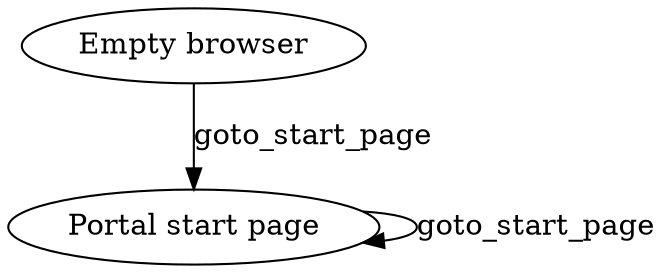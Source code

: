 digraph BodyScaleModel
{
  "Empty browser" -> "Portal start page"  [label="goto_start_page"];
  "Portal start page" -> "Portal start page"  [label="goto_start_page"];
}
